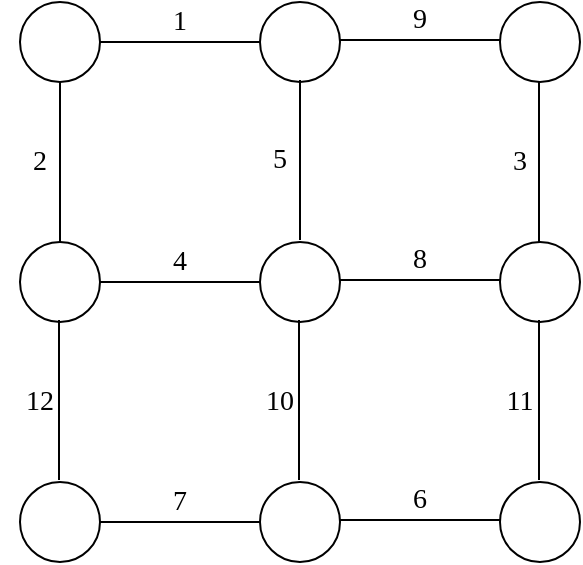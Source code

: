 <mxfile version="13.4.4" type="device"><diagram id="jyq_wcjJXAYkktYyEcSe" name="Page-1"><mxGraphModel dx="1092" dy="816" grid="1" gridSize="10" guides="1" tooltips="1" connect="1" arrows="1" fold="1" page="1" pageScale="1" pageWidth="850" pageHeight="1100" math="0" shadow="0"><root><mxCell id="0"/><mxCell id="1" parent="0"/><mxCell id="CAmT5Isu5UfrCfacod3J-1" value="" style="ellipse;whiteSpace=wrap;html=1;aspect=fixed;" parent="1" vertex="1"><mxGeometry x="40" y="40" width="40" height="40" as="geometry"/></mxCell><mxCell id="CAmT5Isu5UfrCfacod3J-2" value="" style="ellipse;whiteSpace=wrap;html=1;aspect=fixed;" parent="1" vertex="1"><mxGeometry x="160" y="40" width="40" height="40" as="geometry"/></mxCell><mxCell id="CAmT5Isu5UfrCfacod3J-3" value="" style="ellipse;whiteSpace=wrap;html=1;aspect=fixed;" parent="1" vertex="1"><mxGeometry x="280" y="40" width="40" height="40" as="geometry"/></mxCell><mxCell id="CAmT5Isu5UfrCfacod3J-4" value="" style="ellipse;whiteSpace=wrap;html=1;aspect=fixed;" parent="1" vertex="1"><mxGeometry x="280" y="160" width="40" height="40" as="geometry"/></mxCell><mxCell id="CAmT5Isu5UfrCfacod3J-5" value="" style="ellipse;whiteSpace=wrap;html=1;aspect=fixed;" parent="1" vertex="1"><mxGeometry x="160" y="160" width="40" height="40" as="geometry"/></mxCell><mxCell id="CAmT5Isu5UfrCfacod3J-6" value="" style="ellipse;whiteSpace=wrap;html=1;aspect=fixed;" parent="1" vertex="1"><mxGeometry x="40" y="160" width="40" height="40" as="geometry"/></mxCell><mxCell id="CAmT5Isu5UfrCfacod3J-7" value="" style="ellipse;whiteSpace=wrap;html=1;aspect=fixed;" parent="1" vertex="1"><mxGeometry x="280" y="280" width="40" height="40" as="geometry"/></mxCell><mxCell id="CAmT5Isu5UfrCfacod3J-8" value="" style="ellipse;whiteSpace=wrap;html=1;aspect=fixed;" parent="1" vertex="1"><mxGeometry x="160" y="280" width="40" height="40" as="geometry"/></mxCell><mxCell id="CAmT5Isu5UfrCfacod3J-9" value="" style="ellipse;whiteSpace=wrap;html=1;aspect=fixed;" parent="1" vertex="1"><mxGeometry x="40" y="280" width="40" height="40" as="geometry"/></mxCell><mxCell id="CAmT5Isu5UfrCfacod3J-10" value="" style="endArrow=none;html=1;exitX=1;exitY=0.5;exitDx=0;exitDy=0;entryX=0;entryY=0.5;entryDx=0;entryDy=0;verticalAlign=bottom;" parent="1" source="CAmT5Isu5UfrCfacod3J-1" target="CAmT5Isu5UfrCfacod3J-2" edge="1"><mxGeometry width="50" height="50" relative="1" as="geometry"><mxPoint x="100" y="80" as="sourcePoint"/><mxPoint x="150" y="30" as="targetPoint"/></mxGeometry></mxCell><mxCell id="CAmT5Isu5UfrCfacod3J-14" value="" style="endArrow=none;html=1;entryX=0.5;entryY=1;entryDx=0;entryDy=0;exitX=0.5;exitY=0;exitDx=0;exitDy=0;fontFamily=cm;fontSize=14;labelPosition=left;verticalLabelPosition=middle;align=right;verticalAlign=middle;spacingLeft=5;" parent="1" source="CAmT5Isu5UfrCfacod3J-6" target="CAmT5Isu5UfrCfacod3J-1" edge="1"><mxGeometry width="50" height="50" relative="1" as="geometry"><mxPoint x="40" y="390" as="sourcePoint"/><mxPoint x="90" y="340" as="targetPoint"/></mxGeometry></mxCell><mxCell id="CAmT5Isu5UfrCfacod3J-16" value="1" style="text;html=1;strokeColor=none;fillColor=none;align=center;verticalAlign=middle;whiteSpace=wrap;rounded=0;fontFamily=cm;fontSize=14;" parent="1" vertex="1"><mxGeometry x="100" y="40" width="40" height="20" as="geometry"/></mxCell><mxCell id="CAmT5Isu5UfrCfacod3J-17" value="2" style="text;html=1;strokeColor=none;fillColor=none;align=center;verticalAlign=middle;whiteSpace=wrap;rounded=0;fontFamily=cm;fontSize=14;" parent="1" vertex="1"><mxGeometry x="30" y="110" width="40" height="20" as="geometry"/></mxCell><mxCell id="CAmT5Isu5UfrCfacod3J-23" value="" style="endArrow=none;html=1;exitX=1;exitY=0.5;exitDx=0;exitDy=0;entryX=0;entryY=0.5;entryDx=0;entryDy=0;verticalAlign=bottom;" parent="1" edge="1"><mxGeometry width="50" height="50" relative="1" as="geometry"><mxPoint x="80" y="180" as="sourcePoint"/><mxPoint x="160" y="180" as="targetPoint"/></mxGeometry></mxCell><mxCell id="CAmT5Isu5UfrCfacod3J-24" value="4" style="text;html=1;strokeColor=none;fillColor=none;align=center;verticalAlign=middle;whiteSpace=wrap;rounded=0;fontFamily=cm;fontSize=14;" parent="1" vertex="1"><mxGeometry x="100" y="160" width="40" height="20" as="geometry"/></mxCell><mxCell id="CAmT5Isu5UfrCfacod3J-25" value="" style="endArrow=none;html=1;exitX=1;exitY=0.5;exitDx=0;exitDy=0;entryX=0;entryY=0.5;entryDx=0;entryDy=0;verticalAlign=bottom;" parent="1" edge="1"><mxGeometry width="50" height="50" relative="1" as="geometry"><mxPoint x="80" y="300" as="sourcePoint"/><mxPoint x="160" y="300" as="targetPoint"/></mxGeometry></mxCell><mxCell id="CAmT5Isu5UfrCfacod3J-26" value="7" style="text;html=1;strokeColor=none;fillColor=none;align=center;verticalAlign=middle;whiteSpace=wrap;rounded=0;fontFamily=cm;fontSize=14;" parent="1" vertex="1"><mxGeometry x="100" y="280" width="40" height="20" as="geometry"/></mxCell><mxCell id="CAmT5Isu5UfrCfacod3J-27" value="" style="endArrow=none;html=1;exitX=1;exitY=0.5;exitDx=0;exitDy=0;entryX=0;entryY=0.5;entryDx=0;entryDy=0;verticalAlign=bottom;" parent="1" edge="1"><mxGeometry width="50" height="50" relative="1" as="geometry"><mxPoint x="200" y="59" as="sourcePoint"/><mxPoint x="280" y="59" as="targetPoint"/></mxGeometry></mxCell><mxCell id="CAmT5Isu5UfrCfacod3J-28" value="9" style="text;html=1;strokeColor=none;fillColor=none;align=center;verticalAlign=middle;whiteSpace=wrap;rounded=0;fontFamily=cm;fontSize=14;" parent="1" vertex="1"><mxGeometry x="220" y="39" width="40" height="20" as="geometry"/></mxCell><mxCell id="CAmT5Isu5UfrCfacod3J-29" value="" style="endArrow=none;html=1;exitX=1;exitY=0.5;exitDx=0;exitDy=0;entryX=0;entryY=0.5;entryDx=0;entryDy=0;verticalAlign=bottom;" parent="1" edge="1"><mxGeometry width="50" height="50" relative="1" as="geometry"><mxPoint x="200" y="179" as="sourcePoint"/><mxPoint x="280" y="179" as="targetPoint"/></mxGeometry></mxCell><mxCell id="CAmT5Isu5UfrCfacod3J-30" value="8" style="text;html=1;strokeColor=none;fillColor=none;align=center;verticalAlign=middle;whiteSpace=wrap;rounded=0;fontFamily=cm;fontSize=14;" parent="1" vertex="1"><mxGeometry x="220" y="159" width="40" height="20" as="geometry"/></mxCell><mxCell id="CAmT5Isu5UfrCfacod3J-31" value="" style="endArrow=none;html=1;exitX=1;exitY=0.5;exitDx=0;exitDy=0;entryX=0;entryY=0.5;entryDx=0;entryDy=0;verticalAlign=bottom;" parent="1" edge="1"><mxGeometry width="50" height="50" relative="1" as="geometry"><mxPoint x="200" y="299" as="sourcePoint"/><mxPoint x="280" y="299" as="targetPoint"/></mxGeometry></mxCell><mxCell id="CAmT5Isu5UfrCfacod3J-32" value="6" style="text;html=1;strokeColor=none;fillColor=none;align=center;verticalAlign=middle;whiteSpace=wrap;rounded=0;fontFamily=cm;fontSize=14;" parent="1" vertex="1"><mxGeometry x="220" y="279" width="40" height="20" as="geometry"/></mxCell><mxCell id="CAmT5Isu5UfrCfacod3J-33" value="" style="endArrow=none;html=1;entryX=0.5;entryY=1;entryDx=0;entryDy=0;exitX=0.5;exitY=0;exitDx=0;exitDy=0;fontFamily=cm;fontSize=14;labelPosition=left;verticalLabelPosition=middle;align=right;verticalAlign=middle;spacingLeft=5;" parent="1" edge="1"><mxGeometry width="50" height="50" relative="1" as="geometry"><mxPoint x="180" y="159" as="sourcePoint"/><mxPoint x="180" y="79" as="targetPoint"/></mxGeometry></mxCell><mxCell id="CAmT5Isu5UfrCfacod3J-34" value="5" style="text;html=1;strokeColor=none;fillColor=none;align=center;verticalAlign=middle;whiteSpace=wrap;rounded=0;fontFamily=cm;fontSize=14;" parent="1" vertex="1"><mxGeometry x="150" y="109" width="40" height="20" as="geometry"/></mxCell><mxCell id="CAmT5Isu5UfrCfacod3J-37" value="" style="endArrow=none;html=1;entryX=0.5;entryY=1;entryDx=0;entryDy=0;exitX=0.5;exitY=0;exitDx=0;exitDy=0;fontFamily=cm;fontSize=14;labelPosition=left;verticalLabelPosition=middle;align=right;verticalAlign=middle;spacingLeft=5;" parent="1" edge="1"><mxGeometry width="50" height="50" relative="1" as="geometry"><mxPoint x="299.5" y="160" as="sourcePoint"/><mxPoint x="299.5" y="80" as="targetPoint"/></mxGeometry></mxCell><mxCell id="CAmT5Isu5UfrCfacod3J-38" value="3" style="text;html=1;strokeColor=none;fillColor=none;align=center;verticalAlign=middle;whiteSpace=wrap;rounded=0;fontFamily=cm;fontSize=14;" parent="1" vertex="1"><mxGeometry x="270" y="110" width="40" height="20" as="geometry"/></mxCell><mxCell id="CAmT5Isu5UfrCfacod3J-39" value="" style="endArrow=none;html=1;entryX=0.5;entryY=1;entryDx=0;entryDy=0;exitX=0.5;exitY=0;exitDx=0;exitDy=0;fontFamily=cm;fontSize=14;labelPosition=left;verticalLabelPosition=middle;align=right;verticalAlign=middle;spacingLeft=5;" parent="1" edge="1"><mxGeometry width="50" height="50" relative="1" as="geometry"><mxPoint x="59.5" y="279" as="sourcePoint"/><mxPoint x="59.5" y="199" as="targetPoint"/></mxGeometry></mxCell><mxCell id="CAmT5Isu5UfrCfacod3J-40" value="12" style="text;html=1;strokeColor=none;fillColor=none;align=center;verticalAlign=middle;whiteSpace=wrap;rounded=0;fontFamily=cm;fontSize=14;" parent="1" vertex="1"><mxGeometry x="30" y="230" width="40" height="20" as="geometry"/></mxCell><mxCell id="CAmT5Isu5UfrCfacod3J-41" value="" style="endArrow=none;html=1;entryX=0.5;entryY=1;entryDx=0;entryDy=0;exitX=0.5;exitY=0;exitDx=0;exitDy=0;fontFamily=cm;fontSize=14;labelPosition=left;verticalLabelPosition=middle;align=right;verticalAlign=middle;spacingLeft=5;" parent="1" edge="1"><mxGeometry width="50" height="50" relative="1" as="geometry"><mxPoint x="179.5" y="279" as="sourcePoint"/><mxPoint x="179.5" y="199" as="targetPoint"/></mxGeometry></mxCell><mxCell id="CAmT5Isu5UfrCfacod3J-42" value="" style="endArrow=none;html=1;entryX=0.5;entryY=1;entryDx=0;entryDy=0;exitX=0.5;exitY=0;exitDx=0;exitDy=0;fontFamily=cm;fontSize=14;labelPosition=left;verticalLabelPosition=middle;align=right;verticalAlign=middle;spacingLeft=5;" parent="1" edge="1"><mxGeometry width="50" height="50" relative="1" as="geometry"><mxPoint x="299.5" y="279" as="sourcePoint"/><mxPoint x="299.5" y="199" as="targetPoint"/></mxGeometry></mxCell><mxCell id="CAmT5Isu5UfrCfacod3J-43" value="10" style="text;html=1;strokeColor=none;fillColor=none;align=center;verticalAlign=middle;whiteSpace=wrap;rounded=0;fontFamily=cm;fontSize=14;" parent="1" vertex="1"><mxGeometry x="150" y="230" width="40" height="20" as="geometry"/></mxCell><mxCell id="CAmT5Isu5UfrCfacod3J-44" value="11" style="text;html=1;strokeColor=none;fillColor=none;align=center;verticalAlign=middle;whiteSpace=wrap;rounded=0;fontFamily=cm;fontSize=14;" parent="1" vertex="1"><mxGeometry x="270" y="230" width="40" height="20" as="geometry"/></mxCell></root></mxGraphModel></diagram></mxfile>